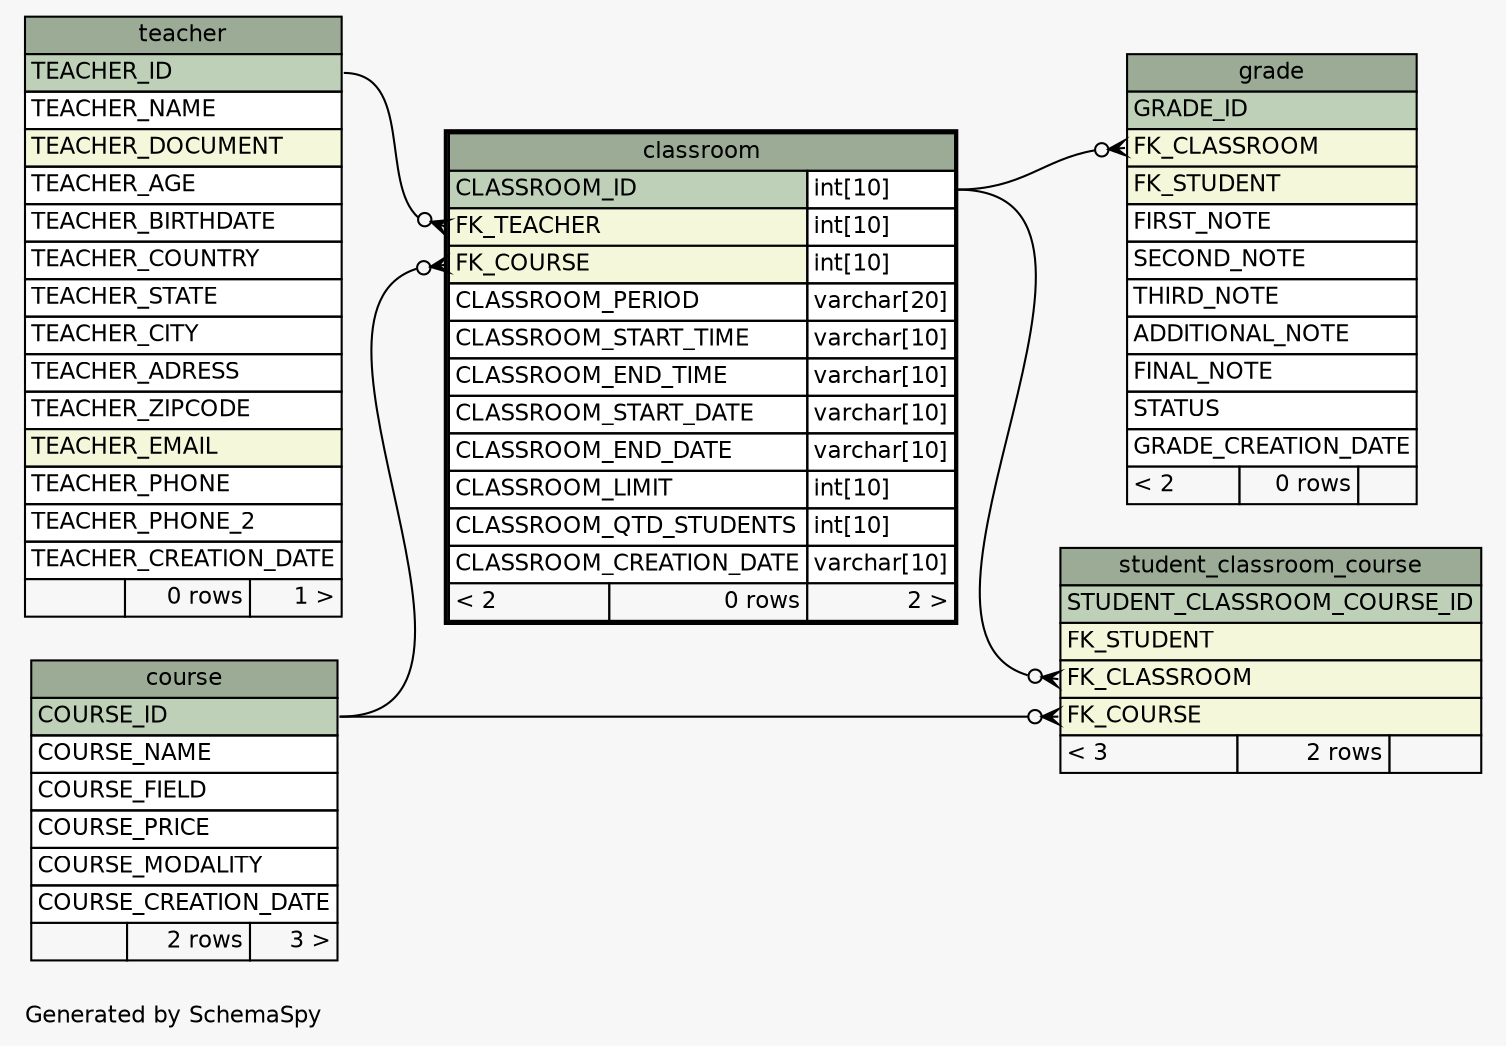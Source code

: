 // dot 7.1.0 on Windows 11 10.0
// SchemaSpy rev 590
digraph "oneDegreeRelationshipsDiagram" {
  graph [
    rankdir="RL"
    bgcolor="#f7f7f7"
    label="\nGenerated by SchemaSpy"
    labeljust="l"
    nodesep="0.18"
    ranksep="0.46"
    fontname="Helvetica"
    fontsize="11"
  ];
  node [
    fontname="Helvetica"
    fontsize="11"
    shape="plaintext"
  ];
  edge [
    arrowsize="0.8"
  ];
  "classroom":"FK_COURSE":w -> "course":"COURSE_ID":e [arrowhead=none dir=back arrowtail=crowodot];
  "classroom":"FK_TEACHER":w -> "teacher":"TEACHER_ID":e [arrowhead=none dir=back arrowtail=crowodot];
  "grade":"FK_CLASSROOM":w -> "classroom":"CLASSROOM_ID.type":e [arrowhead=none dir=back arrowtail=crowodot];
  "student_classroom_course":"FK_CLASSROOM":w -> "classroom":"CLASSROOM_ID.type":e [arrowhead=none dir=back arrowtail=crowodot];
  "student_classroom_course":"FK_COURSE":w -> "course":"COURSE_ID":e [arrowhead=none dir=back arrowtail=crowodot];
  "classroom" [
    label=<
    <TABLE BORDER="2" CELLBORDER="1" CELLSPACING="0" BGCOLOR="#ffffff">
      <TR><TD COLSPAN="3" BGCOLOR="#9bab96" ALIGN="CENTER">classroom</TD></TR>
      <TR><TD PORT="CLASSROOM_ID" COLSPAN="2" BGCOLOR="#bed1b8" ALIGN="LEFT">CLASSROOM_ID</TD><TD PORT="CLASSROOM_ID.type" ALIGN="LEFT">int[10]</TD></TR>
      <TR><TD PORT="FK_TEACHER" COLSPAN="2" BGCOLOR="#f4f7da" ALIGN="LEFT">FK_TEACHER</TD><TD PORT="FK_TEACHER.type" ALIGN="LEFT">int[10]</TD></TR>
      <TR><TD PORT="FK_COURSE" COLSPAN="2" BGCOLOR="#f4f7da" ALIGN="LEFT">FK_COURSE</TD><TD PORT="FK_COURSE.type" ALIGN="LEFT">int[10]</TD></TR>
      <TR><TD PORT="CLASSROOM_PERIOD" COLSPAN="2" ALIGN="LEFT">CLASSROOM_PERIOD</TD><TD PORT="CLASSROOM_PERIOD.type" ALIGN="LEFT">varchar[20]</TD></TR>
      <TR><TD PORT="CLASSROOM_START_TIME" COLSPAN="2" ALIGN="LEFT">CLASSROOM_START_TIME</TD><TD PORT="CLASSROOM_START_TIME.type" ALIGN="LEFT">varchar[10]</TD></TR>
      <TR><TD PORT="CLASSROOM_END_TIME" COLSPAN="2" ALIGN="LEFT">CLASSROOM_END_TIME</TD><TD PORT="CLASSROOM_END_TIME.type" ALIGN="LEFT">varchar[10]</TD></TR>
      <TR><TD PORT="CLASSROOM_START_DATE" COLSPAN="2" ALIGN="LEFT">CLASSROOM_START_DATE</TD><TD PORT="CLASSROOM_START_DATE.type" ALIGN="LEFT">varchar[10]</TD></TR>
      <TR><TD PORT="CLASSROOM_END_DATE" COLSPAN="2" ALIGN="LEFT">CLASSROOM_END_DATE</TD><TD PORT="CLASSROOM_END_DATE.type" ALIGN="LEFT">varchar[10]</TD></TR>
      <TR><TD PORT="CLASSROOM_LIMIT" COLSPAN="2" ALIGN="LEFT">CLASSROOM_LIMIT</TD><TD PORT="CLASSROOM_LIMIT.type" ALIGN="LEFT">int[10]</TD></TR>
      <TR><TD PORT="CLASSROOM_QTD_STUDENTS" COLSPAN="2" ALIGN="LEFT">CLASSROOM_QTD_STUDENTS</TD><TD PORT="CLASSROOM_QTD_STUDENTS.type" ALIGN="LEFT">int[10]</TD></TR>
      <TR><TD PORT="CLASSROOM_CREATION_DATE" COLSPAN="2" ALIGN="LEFT">CLASSROOM_CREATION_DATE</TD><TD PORT="CLASSROOM_CREATION_DATE.type" ALIGN="LEFT">varchar[10]</TD></TR>
      <TR><TD ALIGN="LEFT" BGCOLOR="#f7f7f7">&lt; 2</TD><TD ALIGN="RIGHT" BGCOLOR="#f7f7f7">0 rows</TD><TD ALIGN="RIGHT" BGCOLOR="#f7f7f7">2 &gt;</TD></TR>
    </TABLE>>
    URL="classroom.html"
    tooltip="classroom"
  ];
  "course" [
    label=<
    <TABLE BORDER="0" CELLBORDER="1" CELLSPACING="0" BGCOLOR="#ffffff">
      <TR><TD COLSPAN="3" BGCOLOR="#9bab96" ALIGN="CENTER">course</TD></TR>
      <TR><TD PORT="COURSE_ID" COLSPAN="3" BGCOLOR="#bed1b8" ALIGN="LEFT">COURSE_ID</TD></TR>
      <TR><TD PORT="COURSE_NAME" COLSPAN="3" ALIGN="LEFT">COURSE_NAME</TD></TR>
      <TR><TD PORT="COURSE_FIELD" COLSPAN="3" ALIGN="LEFT">COURSE_FIELD</TD></TR>
      <TR><TD PORT="COURSE_PRICE" COLSPAN="3" ALIGN="LEFT">COURSE_PRICE</TD></TR>
      <TR><TD PORT="COURSE_MODALITY" COLSPAN="3" ALIGN="LEFT">COURSE_MODALITY</TD></TR>
      <TR><TD PORT="COURSE_CREATION_DATE" COLSPAN="3" ALIGN="LEFT">COURSE_CREATION_DATE</TD></TR>
      <TR><TD ALIGN="LEFT" BGCOLOR="#f7f7f7">  </TD><TD ALIGN="RIGHT" BGCOLOR="#f7f7f7">2 rows</TD><TD ALIGN="RIGHT" BGCOLOR="#f7f7f7">3 &gt;</TD></TR>
    </TABLE>>
    URL="course.html"
    tooltip="course"
  ];
  "grade" [
    label=<
    <TABLE BORDER="0" CELLBORDER="1" CELLSPACING="0" BGCOLOR="#ffffff">
      <TR><TD COLSPAN="3" BGCOLOR="#9bab96" ALIGN="CENTER">grade</TD></TR>
      <TR><TD PORT="GRADE_ID" COLSPAN="3" BGCOLOR="#bed1b8" ALIGN="LEFT">GRADE_ID</TD></TR>
      <TR><TD PORT="FK_CLASSROOM" COLSPAN="3" BGCOLOR="#f4f7da" ALIGN="LEFT">FK_CLASSROOM</TD></TR>
      <TR><TD PORT="FK_STUDENT" COLSPAN="3" BGCOLOR="#f4f7da" ALIGN="LEFT">FK_STUDENT</TD></TR>
      <TR><TD PORT="FIRST_NOTE" COLSPAN="3" ALIGN="LEFT">FIRST_NOTE</TD></TR>
      <TR><TD PORT="SECOND_NOTE" COLSPAN="3" ALIGN="LEFT">SECOND_NOTE</TD></TR>
      <TR><TD PORT="THIRD_NOTE" COLSPAN="3" ALIGN="LEFT">THIRD_NOTE</TD></TR>
      <TR><TD PORT="ADDITIONAL_NOTE" COLSPAN="3" ALIGN="LEFT">ADDITIONAL_NOTE</TD></TR>
      <TR><TD PORT="FINAL_NOTE" COLSPAN="3" ALIGN="LEFT">FINAL_NOTE</TD></TR>
      <TR><TD PORT="STATUS" COLSPAN="3" ALIGN="LEFT">STATUS</TD></TR>
      <TR><TD PORT="GRADE_CREATION_DATE" COLSPAN="3" ALIGN="LEFT">GRADE_CREATION_DATE</TD></TR>
      <TR><TD ALIGN="LEFT" BGCOLOR="#f7f7f7">&lt; 2</TD><TD ALIGN="RIGHT" BGCOLOR="#f7f7f7">0 rows</TD><TD ALIGN="RIGHT" BGCOLOR="#f7f7f7">  </TD></TR>
    </TABLE>>
    URL="grade.html"
    tooltip="grade"
  ];
  "student_classroom_course" [
    label=<
    <TABLE BORDER="0" CELLBORDER="1" CELLSPACING="0" BGCOLOR="#ffffff">
      <TR><TD COLSPAN="3" BGCOLOR="#9bab96" ALIGN="CENTER">student_classroom_course</TD></TR>
      <TR><TD PORT="STUDENT_CLASSROOM_COURSE_ID" COLSPAN="3" BGCOLOR="#bed1b8" ALIGN="LEFT">STUDENT_CLASSROOM_COURSE_ID</TD></TR>
      <TR><TD PORT="FK_STUDENT" COLSPAN="3" BGCOLOR="#f4f7da" ALIGN="LEFT">FK_STUDENT</TD></TR>
      <TR><TD PORT="FK_CLASSROOM" COLSPAN="3" BGCOLOR="#f4f7da" ALIGN="LEFT">FK_CLASSROOM</TD></TR>
      <TR><TD PORT="FK_COURSE" COLSPAN="3" BGCOLOR="#f4f7da" ALIGN="LEFT">FK_COURSE</TD></TR>
      <TR><TD ALIGN="LEFT" BGCOLOR="#f7f7f7">&lt; 3</TD><TD ALIGN="RIGHT" BGCOLOR="#f7f7f7">2 rows</TD><TD ALIGN="RIGHT" BGCOLOR="#f7f7f7">  </TD></TR>
    </TABLE>>
    URL="student_classroom_course.html"
    tooltip="student_classroom_course"
  ];
  "teacher" [
    label=<
    <TABLE BORDER="0" CELLBORDER="1" CELLSPACING="0" BGCOLOR="#ffffff">
      <TR><TD COLSPAN="3" BGCOLOR="#9bab96" ALIGN="CENTER">teacher</TD></TR>
      <TR><TD PORT="TEACHER_ID" COLSPAN="3" BGCOLOR="#bed1b8" ALIGN="LEFT">TEACHER_ID</TD></TR>
      <TR><TD PORT="TEACHER_NAME" COLSPAN="3" ALIGN="LEFT">TEACHER_NAME</TD></TR>
      <TR><TD PORT="TEACHER_DOCUMENT" COLSPAN="3" BGCOLOR="#f4f7da" ALIGN="LEFT">TEACHER_DOCUMENT</TD></TR>
      <TR><TD PORT="TEACHER_AGE" COLSPAN="3" ALIGN="LEFT">TEACHER_AGE</TD></TR>
      <TR><TD PORT="TEACHER_BIRTHDATE" COLSPAN="3" ALIGN="LEFT">TEACHER_BIRTHDATE</TD></TR>
      <TR><TD PORT="TEACHER_COUNTRY" COLSPAN="3" ALIGN="LEFT">TEACHER_COUNTRY</TD></TR>
      <TR><TD PORT="TEACHER_STATE" COLSPAN="3" ALIGN="LEFT">TEACHER_STATE</TD></TR>
      <TR><TD PORT="TEACHER_CITY" COLSPAN="3" ALIGN="LEFT">TEACHER_CITY</TD></TR>
      <TR><TD PORT="TEACHER_ADRESS" COLSPAN="3" ALIGN="LEFT">TEACHER_ADRESS</TD></TR>
      <TR><TD PORT="TEACHER_ZIPCODE" COLSPAN="3" ALIGN="LEFT">TEACHER_ZIPCODE</TD></TR>
      <TR><TD PORT="TEACHER_EMAIL" COLSPAN="3" BGCOLOR="#f4f7da" ALIGN="LEFT">TEACHER_EMAIL</TD></TR>
      <TR><TD PORT="TEACHER_PHONE" COLSPAN="3" ALIGN="LEFT">TEACHER_PHONE</TD></TR>
      <TR><TD PORT="TEACHER_PHONE_2" COLSPAN="3" ALIGN="LEFT">TEACHER_PHONE_2</TD></TR>
      <TR><TD PORT="TEACHER_CREATION_DATE" COLSPAN="3" ALIGN="LEFT">TEACHER_CREATION_DATE</TD></TR>
      <TR><TD ALIGN="LEFT" BGCOLOR="#f7f7f7">  </TD><TD ALIGN="RIGHT" BGCOLOR="#f7f7f7">0 rows</TD><TD ALIGN="RIGHT" BGCOLOR="#f7f7f7">1 &gt;</TD></TR>
    </TABLE>>
    URL="teacher.html"
    tooltip="teacher"
  ];
}
